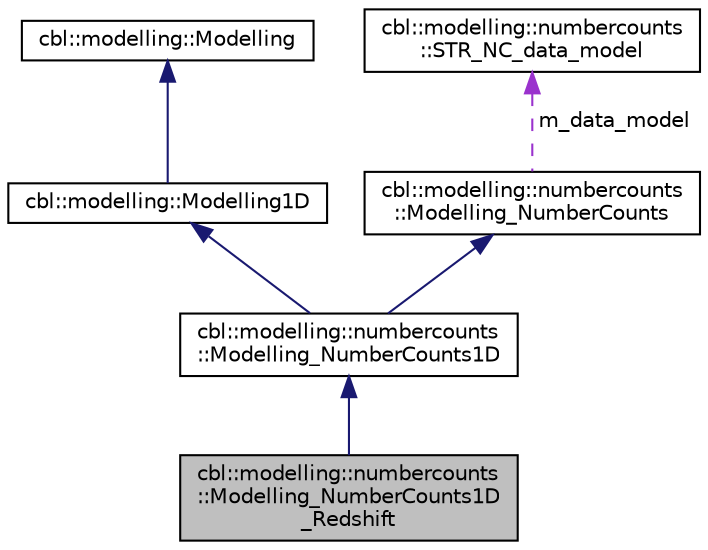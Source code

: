 digraph "cbl::modelling::numbercounts::Modelling_NumberCounts1D_Redshift"
{
  edge [fontname="Helvetica",fontsize="10",labelfontname="Helvetica",labelfontsize="10"];
  node [fontname="Helvetica",fontsize="10",shape=record];
  Node5 [label="cbl::modelling::numbercounts\l::Modelling_NumberCounts1D\l_Redshift",height=0.2,width=0.4,color="black", fillcolor="grey75", style="filled", fontcolor="black"];
  Node6 -> Node5 [dir="back",color="midnightblue",fontsize="10",style="solid",fontname="Helvetica"];
  Node6 [label="cbl::modelling::numbercounts\l::Modelling_NumberCounts1D",height=0.2,width=0.4,color="black", fillcolor="white", style="filled",URL="$d3/df9/classcbl_1_1modelling_1_1numbercounts_1_1Modelling__NumberCounts1D.html",tooltip="The class Modelling_NumberCounts1D. "];
  Node7 -> Node6 [dir="back",color="midnightblue",fontsize="10",style="solid",fontname="Helvetica"];
  Node7 [label="cbl::modelling::Modelling1D",height=0.2,width=0.4,color="black", fillcolor="white", style="filled",URL="$d3/d42/classcbl_1_1modelling_1_1Modelling1D.html",tooltip="The class Modelling1D. "];
  Node8 -> Node7 [dir="back",color="midnightblue",fontsize="10",style="solid",fontname="Helvetica"];
  Node8 [label="cbl::modelling::Modelling",height=0.2,width=0.4,color="black", fillcolor="white", style="filled",URL="$de/ddc/classcbl_1_1modelling_1_1Modelling.html",tooltip="The class Modelling. "];
  Node9 -> Node6 [dir="back",color="midnightblue",fontsize="10",style="solid",fontname="Helvetica"];
  Node9 [label="cbl::modelling::numbercounts\l::Modelling_NumberCounts",height=0.2,width=0.4,color="black", fillcolor="white", style="filled",URL="$d0/d02/classcbl_1_1modelling_1_1numbercounts_1_1Modelling__NumberCounts.html",tooltip="The class Modelling_NumberCounts. "];
  Node10 -> Node9 [dir="back",color="darkorchid3",fontsize="10",style="dashed",label=" m_data_model" ,fontname="Helvetica"];
  Node10 [label="cbl::modelling::numbercounts\l::STR_NC_data_model",height=0.2,width=0.4,color="black", fillcolor="white", style="filled",URL="$df/d10/structcbl_1_1modelling_1_1numbercounts_1_1STR__NC__data__model.html",tooltip="the structure STR_NC_data_model "];
}
